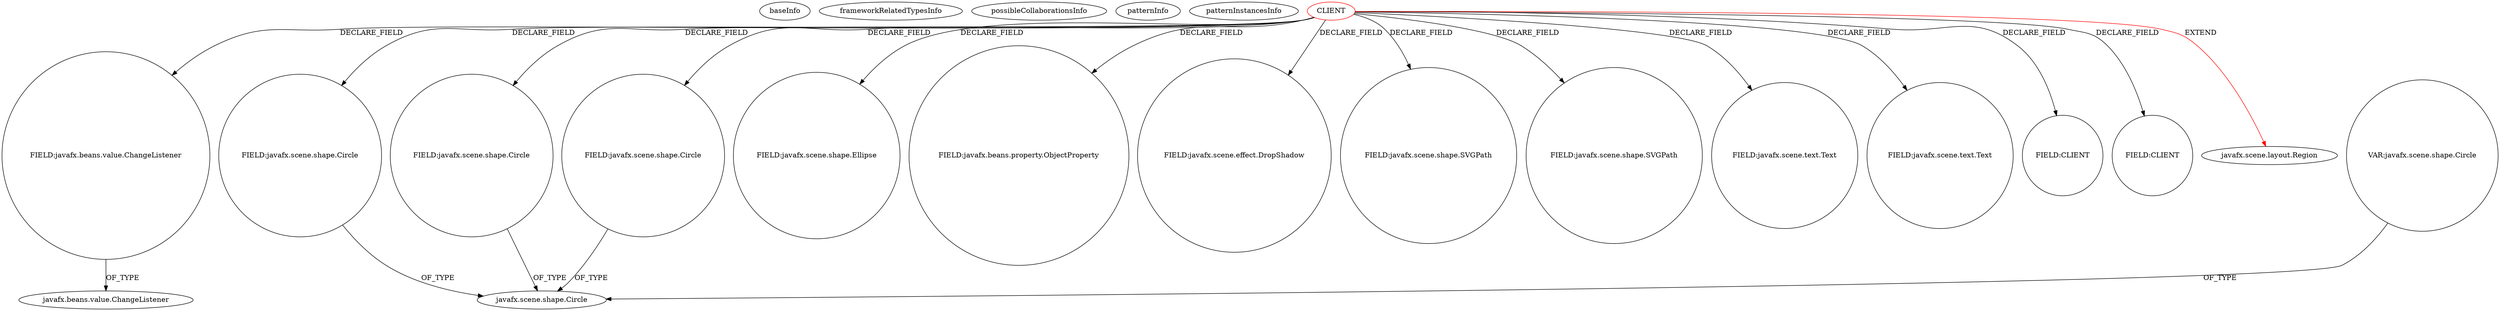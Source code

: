 digraph {
baseInfo[graphId=3033,category="pattern",isAnonymous=false,possibleRelation=false]
frameworkRelatedTypesInfo[0="javafx.scene.layout.Region"]
possibleCollaborationsInfo[]
patternInfo[frequency=2.0,patternRootClient=0]
patternInstancesInfo[0="MrLoNee-RadialFx~/MrLoNee-RadialFx/RadialFx-master/src/com/mrlonee/radialfx/thermostat/NestNoCss.java~NestNoCss~985",1="MrLoNee-RadialFx~/MrLoNee-RadialFx/RadialFx-master/src/com/mrlonee/radialfx/thermostat/Nest.java~Nest~992"]
48[label="FIELD:javafx.beans.value.ChangeListener",vertexType="FIELD_DECLARATION",isFrameworkType=false,shape=circle]
15[label="javafx.beans.value.ChangeListener",vertexType="FRAMEWORK_INTERFACE_TYPE",isFrameworkType=false]
0[label="CLIENT",vertexType="ROOT_CLIENT_CLASS_DECLARATION",isFrameworkType=false,color=red]
22[label="FIELD:javafx.scene.shape.Circle",vertexType="FIELD_DECLARATION",isFrameworkType=false,shape=circle]
20[label="FIELD:javafx.scene.shape.Circle",vertexType="FIELD_DECLARATION",isFrameworkType=false,shape=circle]
18[label="FIELD:javafx.scene.shape.Circle",vertexType="FIELD_DECLARATION",isFrameworkType=false,shape=circle]
24[label="FIELD:javafx.scene.shape.Ellipse",vertexType="FIELD_DECLARATION",isFrameworkType=false,shape=circle]
36[label="FIELD:javafx.beans.property.ObjectProperty",vertexType="FIELD_DECLARATION",isFrameworkType=false,shape=circle]
42[label="FIELD:javafx.scene.effect.DropShadow",vertexType="FIELD_DECLARATION",isFrameworkType=false,shape=circle]
28[label="FIELD:javafx.scene.shape.SVGPath",vertexType="FIELD_DECLARATION",isFrameworkType=false,shape=circle]
26[label="FIELD:javafx.scene.shape.SVGPath",vertexType="FIELD_DECLARATION",isFrameworkType=false,shape=circle]
10[label="FIELD:javafx.scene.text.Text",vertexType="FIELD_DECLARATION",isFrameworkType=false,shape=circle]
40[label="FIELD:javafx.scene.text.Text",vertexType="FIELD_DECLARATION",isFrameworkType=false,shape=circle]
46[label="FIELD:CLIENT",vertexType="FIELD_DECLARATION",isFrameworkType=false,shape=circle]
12[label="FIELD:CLIENT",vertexType="FIELD_DECLARATION",isFrameworkType=false,shape=circle]
1[label="javafx.scene.layout.Region",vertexType="FRAMEWORK_CLASS_TYPE",isFrameworkType=false]
19[label="javafx.scene.shape.Circle",vertexType="FRAMEWORK_CLASS_TYPE",isFrameworkType=false]
114[label="VAR:javafx.scene.shape.Circle",vertexType="VARIABLE_EXPRESION",isFrameworkType=false,shape=circle]
0->46[label="DECLARE_FIELD"]
0->18[label="DECLARE_FIELD"]
0->22[label="DECLARE_FIELD"]
0->28[label="DECLARE_FIELD"]
114->19[label="OF_TYPE"]
0->40[label="DECLARE_FIELD"]
18->19[label="OF_TYPE"]
0->12[label="DECLARE_FIELD"]
0->24[label="DECLARE_FIELD"]
48->15[label="OF_TYPE"]
20->19[label="OF_TYPE"]
0->48[label="DECLARE_FIELD"]
22->19[label="OF_TYPE"]
0->26[label="DECLARE_FIELD"]
0->20[label="DECLARE_FIELD"]
0->36[label="DECLARE_FIELD"]
0->10[label="DECLARE_FIELD"]
0->1[label="EXTEND",color=red]
0->42[label="DECLARE_FIELD"]
}
